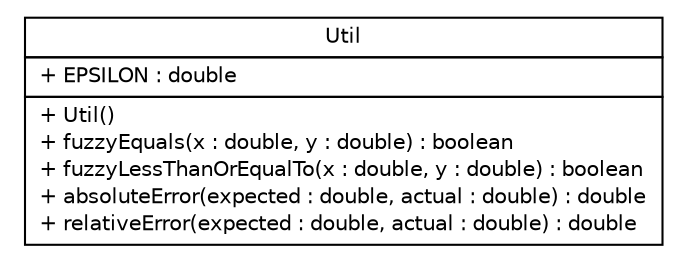 #!/usr/local/bin/dot
#
# Class diagram 
# Generated by UMLGraph version R5_6 (http://www.umlgraph.org/)
#

digraph G {
	edge [fontname="Helvetica",fontsize=10,labelfontname="Helvetica",labelfontsize=10];
	node [fontname="Helvetica",fontsize=10,shape=plaintext];
	nodesep=0.25;
	ranksep=0.5;
	// Utilities.Util
	c0 [label=<<table title="Utilities.Util" border="0" cellborder="1" cellspacing="0" cellpadding="2" port="p" href="./Util.html">
		<tr><td><table border="0" cellspacing="0" cellpadding="1">
<tr><td align="center" balign="center"> Util </td></tr>
		</table></td></tr>
		<tr><td><table border="0" cellspacing="0" cellpadding="1">
<tr><td align="left" balign="left"> + EPSILON : double </td></tr>
		</table></td></tr>
		<tr><td><table border="0" cellspacing="0" cellpadding="1">
<tr><td align="left" balign="left"> + Util() </td></tr>
<tr><td align="left" balign="left"> + fuzzyEquals(x : double, y : double) : boolean </td></tr>
<tr><td align="left" balign="left"> + fuzzyLessThanOrEqualTo(x : double, y : double) : boolean </td></tr>
<tr><td align="left" balign="left"> + absoluteError(expected : double, actual : double) : double </td></tr>
<tr><td align="left" balign="left"> + relativeError(expected : double, actual : double) : double </td></tr>
		</table></td></tr>
		</table>>, URL="./Util.html", fontname="Helvetica", fontcolor="black", fontsize=10.0];
}

